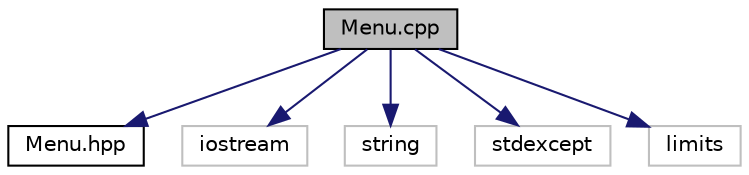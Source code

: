 digraph "Menu.cpp"
{
 // LATEX_PDF_SIZE
  edge [fontname="Helvetica",fontsize="10",labelfontname="Helvetica",labelfontsize="10"];
  node [fontname="Helvetica",fontsize="10",shape=record];
  Node1 [label="Menu.cpp",height=0.2,width=0.4,color="black", fillcolor="grey75", style="filled", fontcolor="black",tooltip="Funciones del menú para la aplicación de validación de correos electrónicos."];
  Node1 -> Node2 [color="midnightblue",fontsize="10",style="solid",fontname="Helvetica"];
  Node2 [label="Menu.hpp",height=0.2,width=0.4,color="black", fillcolor="white", style="filled",URL="$_menu_8hpp.html",tooltip="Definiciones para el menú de la aplicación de validación de correos electrónicos."];
  Node1 -> Node3 [color="midnightblue",fontsize="10",style="solid",fontname="Helvetica"];
  Node3 [label="iostream",height=0.2,width=0.4,color="grey75", fillcolor="white", style="filled",tooltip=" "];
  Node1 -> Node4 [color="midnightblue",fontsize="10",style="solid",fontname="Helvetica"];
  Node4 [label="string",height=0.2,width=0.4,color="grey75", fillcolor="white", style="filled",tooltip=" "];
  Node1 -> Node5 [color="midnightblue",fontsize="10",style="solid",fontname="Helvetica"];
  Node5 [label="stdexcept",height=0.2,width=0.4,color="grey75", fillcolor="white", style="filled",tooltip=" "];
  Node1 -> Node6 [color="midnightblue",fontsize="10",style="solid",fontname="Helvetica"];
  Node6 [label="limits",height=0.2,width=0.4,color="grey75", fillcolor="white", style="filled",tooltip=" "];
}
